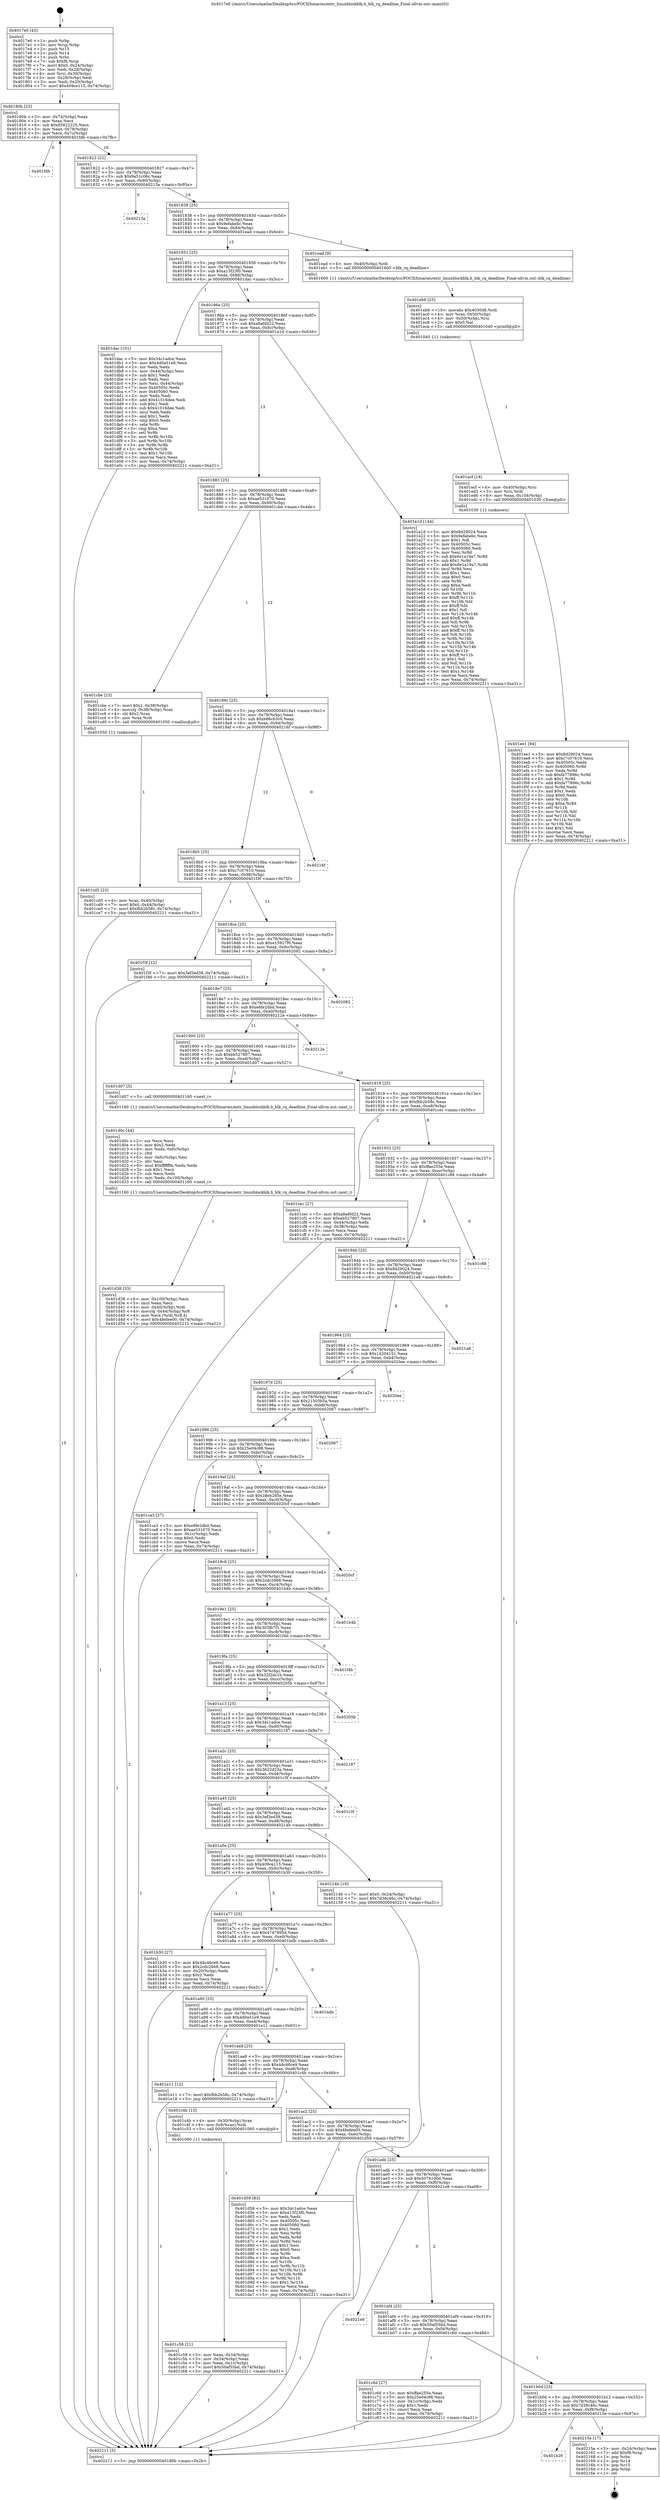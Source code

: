 digraph "0x4017e0" {
  label = "0x4017e0 (/mnt/c/Users/mathe/Desktop/tcc/POCII/binaries/extr_linuxblockblk.h_blk_rq_deadline_Final-ollvm.out::main(0))"
  labelloc = "t"
  node[shape=record]

  Entry [label="",width=0.3,height=0.3,shape=circle,fillcolor=black,style=filled]
  "0x40180b" [label="{
     0x40180b [23]\l
     | [instrs]\l
     &nbsp;&nbsp;0x40180b \<+3\>: mov -0x74(%rbp),%eax\l
     &nbsp;&nbsp;0x40180e \<+2\>: mov %eax,%ecx\l
     &nbsp;&nbsp;0x401810 \<+6\>: sub $0x85822225,%ecx\l
     &nbsp;&nbsp;0x401816 \<+3\>: mov %eax,-0x78(%rbp)\l
     &nbsp;&nbsp;0x401819 \<+3\>: mov %ecx,-0x7c(%rbp)\l
     &nbsp;&nbsp;0x40181c \<+6\>: je 0000000000401fdb \<main+0x7fb\>\l
  }"]
  "0x401fdb" [label="{
     0x401fdb\l
  }", style=dashed]
  "0x401822" [label="{
     0x401822 [22]\l
     | [instrs]\l
     &nbsp;&nbsp;0x401822 \<+5\>: jmp 0000000000401827 \<main+0x47\>\l
     &nbsp;&nbsp;0x401827 \<+3\>: mov -0x78(%rbp),%eax\l
     &nbsp;&nbsp;0x40182a \<+5\>: sub $0x9a51c06c,%eax\l
     &nbsp;&nbsp;0x40182f \<+3\>: mov %eax,-0x80(%rbp)\l
     &nbsp;&nbsp;0x401832 \<+6\>: je 000000000040213a \<main+0x95a\>\l
  }"]
  Exit [label="",width=0.3,height=0.3,shape=circle,fillcolor=black,style=filled,peripheries=2]
  "0x40213a" [label="{
     0x40213a\l
  }", style=dashed]
  "0x401838" [label="{
     0x401838 [25]\l
     | [instrs]\l
     &nbsp;&nbsp;0x401838 \<+5\>: jmp 000000000040183d \<main+0x5d\>\l
     &nbsp;&nbsp;0x40183d \<+3\>: mov -0x78(%rbp),%eax\l
     &nbsp;&nbsp;0x401840 \<+5\>: sub $0x9efabebc,%eax\l
     &nbsp;&nbsp;0x401845 \<+6\>: mov %eax,-0x84(%rbp)\l
     &nbsp;&nbsp;0x40184b \<+6\>: je 0000000000401ead \<main+0x6cd\>\l
  }"]
  "0x401b26" [label="{
     0x401b26\l
  }", style=dashed]
  "0x401ead" [label="{
     0x401ead [9]\l
     | [instrs]\l
     &nbsp;&nbsp;0x401ead \<+4\>: mov -0x40(%rbp),%rdi\l
     &nbsp;&nbsp;0x401eb1 \<+5\>: call 0000000000401600 \<blk_rq_deadline\>\l
     | [calls]\l
     &nbsp;&nbsp;0x401600 \{1\} (/mnt/c/Users/mathe/Desktop/tcc/POCII/binaries/extr_linuxblockblk.h_blk_rq_deadline_Final-ollvm.out::blk_rq_deadline)\l
  }"]
  "0x401851" [label="{
     0x401851 [25]\l
     | [instrs]\l
     &nbsp;&nbsp;0x401851 \<+5\>: jmp 0000000000401856 \<main+0x76\>\l
     &nbsp;&nbsp;0x401856 \<+3\>: mov -0x78(%rbp),%eax\l
     &nbsp;&nbsp;0x401859 \<+5\>: sub $0xa13f23f0,%eax\l
     &nbsp;&nbsp;0x40185e \<+6\>: mov %eax,-0x88(%rbp)\l
     &nbsp;&nbsp;0x401864 \<+6\>: je 0000000000401dac \<main+0x5cc\>\l
  }"]
  "0x40215e" [label="{
     0x40215e [17]\l
     | [instrs]\l
     &nbsp;&nbsp;0x40215e \<+3\>: mov -0x24(%rbp),%eax\l
     &nbsp;&nbsp;0x402161 \<+7\>: add $0xf8,%rsp\l
     &nbsp;&nbsp;0x402168 \<+1\>: pop %rbx\l
     &nbsp;&nbsp;0x402169 \<+2\>: pop %r14\l
     &nbsp;&nbsp;0x40216b \<+2\>: pop %r15\l
     &nbsp;&nbsp;0x40216d \<+1\>: pop %rbp\l
     &nbsp;&nbsp;0x40216e \<+1\>: ret\l
  }"]
  "0x401dac" [label="{
     0x401dac [101]\l
     | [instrs]\l
     &nbsp;&nbsp;0x401dac \<+5\>: mov $0x34c1adce,%eax\l
     &nbsp;&nbsp;0x401db1 \<+5\>: mov $0x4d0a51e9,%ecx\l
     &nbsp;&nbsp;0x401db6 \<+2\>: xor %edx,%edx\l
     &nbsp;&nbsp;0x401db8 \<+3\>: mov -0x44(%rbp),%esi\l
     &nbsp;&nbsp;0x401dbb \<+3\>: sub $0x1,%edx\l
     &nbsp;&nbsp;0x401dbe \<+2\>: sub %edx,%esi\l
     &nbsp;&nbsp;0x401dc0 \<+3\>: mov %esi,-0x44(%rbp)\l
     &nbsp;&nbsp;0x401dc3 \<+7\>: mov 0x40505c,%edx\l
     &nbsp;&nbsp;0x401dca \<+7\>: mov 0x405060,%esi\l
     &nbsp;&nbsp;0x401dd1 \<+2\>: mov %edx,%edi\l
     &nbsp;&nbsp;0x401dd3 \<+6\>: add $0x41016dee,%edi\l
     &nbsp;&nbsp;0x401dd9 \<+3\>: sub $0x1,%edi\l
     &nbsp;&nbsp;0x401ddc \<+6\>: sub $0x41016dee,%edi\l
     &nbsp;&nbsp;0x401de2 \<+3\>: imul %edi,%edx\l
     &nbsp;&nbsp;0x401de5 \<+3\>: and $0x1,%edx\l
     &nbsp;&nbsp;0x401de8 \<+3\>: cmp $0x0,%edx\l
     &nbsp;&nbsp;0x401deb \<+4\>: sete %r8b\l
     &nbsp;&nbsp;0x401def \<+3\>: cmp $0xa,%esi\l
     &nbsp;&nbsp;0x401df2 \<+4\>: setl %r9b\l
     &nbsp;&nbsp;0x401df6 \<+3\>: mov %r8b,%r10b\l
     &nbsp;&nbsp;0x401df9 \<+3\>: and %r9b,%r10b\l
     &nbsp;&nbsp;0x401dfc \<+3\>: xor %r9b,%r8b\l
     &nbsp;&nbsp;0x401dff \<+3\>: or %r8b,%r10b\l
     &nbsp;&nbsp;0x401e02 \<+4\>: test $0x1,%r10b\l
     &nbsp;&nbsp;0x401e06 \<+3\>: cmovne %ecx,%eax\l
     &nbsp;&nbsp;0x401e09 \<+3\>: mov %eax,-0x74(%rbp)\l
     &nbsp;&nbsp;0x401e0c \<+5\>: jmp 0000000000402211 \<main+0xa31\>\l
  }"]
  "0x40186a" [label="{
     0x40186a [25]\l
     | [instrs]\l
     &nbsp;&nbsp;0x40186a \<+5\>: jmp 000000000040186f \<main+0x8f\>\l
     &nbsp;&nbsp;0x40186f \<+3\>: mov -0x78(%rbp),%eax\l
     &nbsp;&nbsp;0x401872 \<+5\>: sub $0xa8a6fd22,%eax\l
     &nbsp;&nbsp;0x401877 \<+6\>: mov %eax,-0x8c(%rbp)\l
     &nbsp;&nbsp;0x40187d \<+6\>: je 0000000000401e1d \<main+0x63d\>\l
  }"]
  "0x401ee1" [label="{
     0x401ee1 [94]\l
     | [instrs]\l
     &nbsp;&nbsp;0x401ee1 \<+5\>: mov $0x8d29024,%eax\l
     &nbsp;&nbsp;0x401ee6 \<+5\>: mov $0xc7c07610,%ecx\l
     &nbsp;&nbsp;0x401eeb \<+7\>: mov 0x40505c,%edx\l
     &nbsp;&nbsp;0x401ef2 \<+8\>: mov 0x405060,%r8d\l
     &nbsp;&nbsp;0x401efa \<+3\>: mov %edx,%r9d\l
     &nbsp;&nbsp;0x401efd \<+7\>: sub $0xfa77896c,%r9d\l
     &nbsp;&nbsp;0x401f04 \<+4\>: sub $0x1,%r9d\l
     &nbsp;&nbsp;0x401f08 \<+7\>: add $0xfa77896c,%r9d\l
     &nbsp;&nbsp;0x401f0f \<+4\>: imul %r9d,%edx\l
     &nbsp;&nbsp;0x401f13 \<+3\>: and $0x1,%edx\l
     &nbsp;&nbsp;0x401f16 \<+3\>: cmp $0x0,%edx\l
     &nbsp;&nbsp;0x401f19 \<+4\>: sete %r10b\l
     &nbsp;&nbsp;0x401f1d \<+4\>: cmp $0xa,%r8d\l
     &nbsp;&nbsp;0x401f21 \<+4\>: setl %r11b\l
     &nbsp;&nbsp;0x401f25 \<+3\>: mov %r10b,%bl\l
     &nbsp;&nbsp;0x401f28 \<+3\>: and %r11b,%bl\l
     &nbsp;&nbsp;0x401f2b \<+3\>: xor %r11b,%r10b\l
     &nbsp;&nbsp;0x401f2e \<+3\>: or %r10b,%bl\l
     &nbsp;&nbsp;0x401f31 \<+3\>: test $0x1,%bl\l
     &nbsp;&nbsp;0x401f34 \<+3\>: cmovne %ecx,%eax\l
     &nbsp;&nbsp;0x401f37 \<+3\>: mov %eax,-0x74(%rbp)\l
     &nbsp;&nbsp;0x401f3a \<+5\>: jmp 0000000000402211 \<main+0xa31\>\l
  }"]
  "0x401e1d" [label="{
     0x401e1d [144]\l
     | [instrs]\l
     &nbsp;&nbsp;0x401e1d \<+5\>: mov $0x8d29024,%eax\l
     &nbsp;&nbsp;0x401e22 \<+5\>: mov $0x9efabebc,%ecx\l
     &nbsp;&nbsp;0x401e27 \<+2\>: mov $0x1,%dl\l
     &nbsp;&nbsp;0x401e29 \<+7\>: mov 0x40505c,%esi\l
     &nbsp;&nbsp;0x401e30 \<+7\>: mov 0x405060,%edi\l
     &nbsp;&nbsp;0x401e37 \<+3\>: mov %esi,%r8d\l
     &nbsp;&nbsp;0x401e3a \<+7\>: sub $0x6e1a19a7,%r8d\l
     &nbsp;&nbsp;0x401e41 \<+4\>: sub $0x1,%r8d\l
     &nbsp;&nbsp;0x401e45 \<+7\>: add $0x6e1a19a7,%r8d\l
     &nbsp;&nbsp;0x401e4c \<+4\>: imul %r8d,%esi\l
     &nbsp;&nbsp;0x401e50 \<+3\>: and $0x1,%esi\l
     &nbsp;&nbsp;0x401e53 \<+3\>: cmp $0x0,%esi\l
     &nbsp;&nbsp;0x401e56 \<+4\>: sete %r9b\l
     &nbsp;&nbsp;0x401e5a \<+3\>: cmp $0xa,%edi\l
     &nbsp;&nbsp;0x401e5d \<+4\>: setl %r10b\l
     &nbsp;&nbsp;0x401e61 \<+3\>: mov %r9b,%r11b\l
     &nbsp;&nbsp;0x401e64 \<+4\>: xor $0xff,%r11b\l
     &nbsp;&nbsp;0x401e68 \<+3\>: mov %r10b,%bl\l
     &nbsp;&nbsp;0x401e6b \<+3\>: xor $0xff,%bl\l
     &nbsp;&nbsp;0x401e6e \<+3\>: xor $0x1,%dl\l
     &nbsp;&nbsp;0x401e71 \<+3\>: mov %r11b,%r14b\l
     &nbsp;&nbsp;0x401e74 \<+4\>: and $0xff,%r14b\l
     &nbsp;&nbsp;0x401e78 \<+3\>: and %dl,%r9b\l
     &nbsp;&nbsp;0x401e7b \<+3\>: mov %bl,%r15b\l
     &nbsp;&nbsp;0x401e7e \<+4\>: and $0xff,%r15b\l
     &nbsp;&nbsp;0x401e82 \<+3\>: and %dl,%r10b\l
     &nbsp;&nbsp;0x401e85 \<+3\>: or %r9b,%r14b\l
     &nbsp;&nbsp;0x401e88 \<+3\>: or %r10b,%r15b\l
     &nbsp;&nbsp;0x401e8b \<+3\>: xor %r15b,%r14b\l
     &nbsp;&nbsp;0x401e8e \<+3\>: or %bl,%r11b\l
     &nbsp;&nbsp;0x401e91 \<+4\>: xor $0xff,%r11b\l
     &nbsp;&nbsp;0x401e95 \<+3\>: or $0x1,%dl\l
     &nbsp;&nbsp;0x401e98 \<+3\>: and %dl,%r11b\l
     &nbsp;&nbsp;0x401e9b \<+3\>: or %r11b,%r14b\l
     &nbsp;&nbsp;0x401e9e \<+4\>: test $0x1,%r14b\l
     &nbsp;&nbsp;0x401ea2 \<+3\>: cmovne %ecx,%eax\l
     &nbsp;&nbsp;0x401ea5 \<+3\>: mov %eax,-0x74(%rbp)\l
     &nbsp;&nbsp;0x401ea8 \<+5\>: jmp 0000000000402211 \<main+0xa31\>\l
  }"]
  "0x401883" [label="{
     0x401883 [25]\l
     | [instrs]\l
     &nbsp;&nbsp;0x401883 \<+5\>: jmp 0000000000401888 \<main+0xa8\>\l
     &nbsp;&nbsp;0x401888 \<+3\>: mov -0x78(%rbp),%eax\l
     &nbsp;&nbsp;0x40188b \<+5\>: sub $0xae531670,%eax\l
     &nbsp;&nbsp;0x401890 \<+6\>: mov %eax,-0x90(%rbp)\l
     &nbsp;&nbsp;0x401896 \<+6\>: je 0000000000401cbe \<main+0x4de\>\l
  }"]
  "0x401ecf" [label="{
     0x401ecf [18]\l
     | [instrs]\l
     &nbsp;&nbsp;0x401ecf \<+4\>: mov -0x40(%rbp),%rsi\l
     &nbsp;&nbsp;0x401ed3 \<+3\>: mov %rsi,%rdi\l
     &nbsp;&nbsp;0x401ed6 \<+6\>: mov %eax,-0x104(%rbp)\l
     &nbsp;&nbsp;0x401edc \<+5\>: call 0000000000401030 \<free@plt\>\l
     | [calls]\l
     &nbsp;&nbsp;0x401030 \{1\} (unknown)\l
  }"]
  "0x401cbe" [label="{
     0x401cbe [23]\l
     | [instrs]\l
     &nbsp;&nbsp;0x401cbe \<+7\>: movl $0x1,-0x38(%rbp)\l
     &nbsp;&nbsp;0x401cc5 \<+4\>: movslq -0x38(%rbp),%rax\l
     &nbsp;&nbsp;0x401cc9 \<+4\>: shl $0x2,%rax\l
     &nbsp;&nbsp;0x401ccd \<+3\>: mov %rax,%rdi\l
     &nbsp;&nbsp;0x401cd0 \<+5\>: call 0000000000401050 \<malloc@plt\>\l
     | [calls]\l
     &nbsp;&nbsp;0x401050 \{1\} (unknown)\l
  }"]
  "0x40189c" [label="{
     0x40189c [25]\l
     | [instrs]\l
     &nbsp;&nbsp;0x40189c \<+5\>: jmp 00000000004018a1 \<main+0xc1\>\l
     &nbsp;&nbsp;0x4018a1 \<+3\>: mov -0x78(%rbp),%eax\l
     &nbsp;&nbsp;0x4018a4 \<+5\>: sub $0xb86cb3c0,%eax\l
     &nbsp;&nbsp;0x4018a9 \<+6\>: mov %eax,-0x94(%rbp)\l
     &nbsp;&nbsp;0x4018af \<+6\>: je 000000000040216f \<main+0x98f\>\l
  }"]
  "0x401eb6" [label="{
     0x401eb6 [25]\l
     | [instrs]\l
     &nbsp;&nbsp;0x401eb6 \<+10\>: movabs $0x4030d6,%rdi\l
     &nbsp;&nbsp;0x401ec0 \<+4\>: mov %rax,-0x50(%rbp)\l
     &nbsp;&nbsp;0x401ec4 \<+4\>: mov -0x50(%rbp),%rsi\l
     &nbsp;&nbsp;0x401ec8 \<+2\>: mov $0x0,%al\l
     &nbsp;&nbsp;0x401eca \<+5\>: call 0000000000401040 \<printf@plt\>\l
     | [calls]\l
     &nbsp;&nbsp;0x401040 \{1\} (unknown)\l
  }"]
  "0x40216f" [label="{
     0x40216f\l
  }", style=dashed]
  "0x4018b5" [label="{
     0x4018b5 [25]\l
     | [instrs]\l
     &nbsp;&nbsp;0x4018b5 \<+5\>: jmp 00000000004018ba \<main+0xda\>\l
     &nbsp;&nbsp;0x4018ba \<+3\>: mov -0x78(%rbp),%eax\l
     &nbsp;&nbsp;0x4018bd \<+5\>: sub $0xc7c07610,%eax\l
     &nbsp;&nbsp;0x4018c2 \<+6\>: mov %eax,-0x98(%rbp)\l
     &nbsp;&nbsp;0x4018c8 \<+6\>: je 0000000000401f3f \<main+0x75f\>\l
  }"]
  "0x401d38" [label="{
     0x401d38 [33]\l
     | [instrs]\l
     &nbsp;&nbsp;0x401d38 \<+6\>: mov -0x100(%rbp),%ecx\l
     &nbsp;&nbsp;0x401d3e \<+3\>: imul %eax,%ecx\l
     &nbsp;&nbsp;0x401d41 \<+4\>: mov -0x40(%rbp),%rdi\l
     &nbsp;&nbsp;0x401d45 \<+4\>: movslq -0x44(%rbp),%r8\l
     &nbsp;&nbsp;0x401d49 \<+4\>: mov %ecx,(%rdi,%r8,4)\l
     &nbsp;&nbsp;0x401d4d \<+7\>: movl $0x4fedee00,-0x74(%rbp)\l
     &nbsp;&nbsp;0x401d54 \<+5\>: jmp 0000000000402211 \<main+0xa31\>\l
  }"]
  "0x401f3f" [label="{
     0x401f3f [12]\l
     | [instrs]\l
     &nbsp;&nbsp;0x401f3f \<+7\>: movl $0x3ef3ed38,-0x74(%rbp)\l
     &nbsp;&nbsp;0x401f46 \<+5\>: jmp 0000000000402211 \<main+0xa31\>\l
  }"]
  "0x4018ce" [label="{
     0x4018ce [25]\l
     | [instrs]\l
     &nbsp;&nbsp;0x4018ce \<+5\>: jmp 00000000004018d3 \<main+0xf3\>\l
     &nbsp;&nbsp;0x4018d3 \<+3\>: mov -0x78(%rbp),%eax\l
     &nbsp;&nbsp;0x4018d6 \<+5\>: sub $0xe15927f0,%eax\l
     &nbsp;&nbsp;0x4018db \<+6\>: mov %eax,-0x9c(%rbp)\l
     &nbsp;&nbsp;0x4018e1 \<+6\>: je 0000000000402082 \<main+0x8a2\>\l
  }"]
  "0x401d0c" [label="{
     0x401d0c [44]\l
     | [instrs]\l
     &nbsp;&nbsp;0x401d0c \<+2\>: xor %ecx,%ecx\l
     &nbsp;&nbsp;0x401d0e \<+5\>: mov $0x2,%edx\l
     &nbsp;&nbsp;0x401d13 \<+6\>: mov %edx,-0xfc(%rbp)\l
     &nbsp;&nbsp;0x401d19 \<+1\>: cltd\l
     &nbsp;&nbsp;0x401d1a \<+6\>: mov -0xfc(%rbp),%esi\l
     &nbsp;&nbsp;0x401d20 \<+2\>: idiv %esi\l
     &nbsp;&nbsp;0x401d22 \<+6\>: imul $0xfffffffe,%edx,%edx\l
     &nbsp;&nbsp;0x401d28 \<+3\>: sub $0x1,%ecx\l
     &nbsp;&nbsp;0x401d2b \<+2\>: sub %ecx,%edx\l
     &nbsp;&nbsp;0x401d2d \<+6\>: mov %edx,-0x100(%rbp)\l
     &nbsp;&nbsp;0x401d33 \<+5\>: call 0000000000401160 \<next_i\>\l
     | [calls]\l
     &nbsp;&nbsp;0x401160 \{1\} (/mnt/c/Users/mathe/Desktop/tcc/POCII/binaries/extr_linuxblockblk.h_blk_rq_deadline_Final-ollvm.out::next_i)\l
  }"]
  "0x402082" [label="{
     0x402082\l
  }", style=dashed]
  "0x4018e7" [label="{
     0x4018e7 [25]\l
     | [instrs]\l
     &nbsp;&nbsp;0x4018e7 \<+5\>: jmp 00000000004018ec \<main+0x10c\>\l
     &nbsp;&nbsp;0x4018ec \<+3\>: mov -0x78(%rbp),%eax\l
     &nbsp;&nbsp;0x4018ef \<+5\>: sub $0xe8fe2dbd,%eax\l
     &nbsp;&nbsp;0x4018f4 \<+6\>: mov %eax,-0xa0(%rbp)\l
     &nbsp;&nbsp;0x4018fa \<+6\>: je 000000000040212e \<main+0x94e\>\l
  }"]
  "0x401cd5" [label="{
     0x401cd5 [23]\l
     | [instrs]\l
     &nbsp;&nbsp;0x401cd5 \<+4\>: mov %rax,-0x40(%rbp)\l
     &nbsp;&nbsp;0x401cd9 \<+7\>: movl $0x0,-0x44(%rbp)\l
     &nbsp;&nbsp;0x401ce0 \<+7\>: movl $0xfbb2b58c,-0x74(%rbp)\l
     &nbsp;&nbsp;0x401ce7 \<+5\>: jmp 0000000000402211 \<main+0xa31\>\l
  }"]
  "0x40212e" [label="{
     0x40212e\l
  }", style=dashed]
  "0x401900" [label="{
     0x401900 [25]\l
     | [instrs]\l
     &nbsp;&nbsp;0x401900 \<+5\>: jmp 0000000000401905 \<main+0x125\>\l
     &nbsp;&nbsp;0x401905 \<+3\>: mov -0x78(%rbp),%eax\l
     &nbsp;&nbsp;0x401908 \<+5\>: sub $0xeb527807,%eax\l
     &nbsp;&nbsp;0x40190d \<+6\>: mov %eax,-0xa4(%rbp)\l
     &nbsp;&nbsp;0x401913 \<+6\>: je 0000000000401d07 \<main+0x527\>\l
  }"]
  "0x401b0d" [label="{
     0x401b0d [25]\l
     | [instrs]\l
     &nbsp;&nbsp;0x401b0d \<+5\>: jmp 0000000000401b12 \<main+0x332\>\l
     &nbsp;&nbsp;0x401b12 \<+3\>: mov -0x78(%rbp),%eax\l
     &nbsp;&nbsp;0x401b15 \<+5\>: sub $0x7d38c46c,%eax\l
     &nbsp;&nbsp;0x401b1a \<+6\>: mov %eax,-0xf8(%rbp)\l
     &nbsp;&nbsp;0x401b20 \<+6\>: je 000000000040215e \<main+0x97e\>\l
  }"]
  "0x401d07" [label="{
     0x401d07 [5]\l
     | [instrs]\l
     &nbsp;&nbsp;0x401d07 \<+5\>: call 0000000000401160 \<next_i\>\l
     | [calls]\l
     &nbsp;&nbsp;0x401160 \{1\} (/mnt/c/Users/mathe/Desktop/tcc/POCII/binaries/extr_linuxblockblk.h_blk_rq_deadline_Final-ollvm.out::next_i)\l
  }"]
  "0x401919" [label="{
     0x401919 [25]\l
     | [instrs]\l
     &nbsp;&nbsp;0x401919 \<+5\>: jmp 000000000040191e \<main+0x13e\>\l
     &nbsp;&nbsp;0x40191e \<+3\>: mov -0x78(%rbp),%eax\l
     &nbsp;&nbsp;0x401921 \<+5\>: sub $0xfbb2b58c,%eax\l
     &nbsp;&nbsp;0x401926 \<+6\>: mov %eax,-0xa8(%rbp)\l
     &nbsp;&nbsp;0x40192c \<+6\>: je 0000000000401cec \<main+0x50c\>\l
  }"]
  "0x401c6d" [label="{
     0x401c6d [27]\l
     | [instrs]\l
     &nbsp;&nbsp;0x401c6d \<+5\>: mov $0xffae255e,%eax\l
     &nbsp;&nbsp;0x401c72 \<+5\>: mov $0x25e04c98,%ecx\l
     &nbsp;&nbsp;0x401c77 \<+3\>: mov -0x1c(%rbp),%edx\l
     &nbsp;&nbsp;0x401c7a \<+3\>: cmp $0x1,%edx\l
     &nbsp;&nbsp;0x401c7d \<+3\>: cmovl %ecx,%eax\l
     &nbsp;&nbsp;0x401c80 \<+3\>: mov %eax,-0x74(%rbp)\l
     &nbsp;&nbsp;0x401c83 \<+5\>: jmp 0000000000402211 \<main+0xa31\>\l
  }"]
  "0x401cec" [label="{
     0x401cec [27]\l
     | [instrs]\l
     &nbsp;&nbsp;0x401cec \<+5\>: mov $0xa8a6fd22,%eax\l
     &nbsp;&nbsp;0x401cf1 \<+5\>: mov $0xeb527807,%ecx\l
     &nbsp;&nbsp;0x401cf6 \<+3\>: mov -0x44(%rbp),%edx\l
     &nbsp;&nbsp;0x401cf9 \<+3\>: cmp -0x38(%rbp),%edx\l
     &nbsp;&nbsp;0x401cfc \<+3\>: cmovl %ecx,%eax\l
     &nbsp;&nbsp;0x401cff \<+3\>: mov %eax,-0x74(%rbp)\l
     &nbsp;&nbsp;0x401d02 \<+5\>: jmp 0000000000402211 \<main+0xa31\>\l
  }"]
  "0x401932" [label="{
     0x401932 [25]\l
     | [instrs]\l
     &nbsp;&nbsp;0x401932 \<+5\>: jmp 0000000000401937 \<main+0x157\>\l
     &nbsp;&nbsp;0x401937 \<+3\>: mov -0x78(%rbp),%eax\l
     &nbsp;&nbsp;0x40193a \<+5\>: sub $0xffae255e,%eax\l
     &nbsp;&nbsp;0x40193f \<+6\>: mov %eax,-0xac(%rbp)\l
     &nbsp;&nbsp;0x401945 \<+6\>: je 0000000000401c88 \<main+0x4a8\>\l
  }"]
  "0x401af4" [label="{
     0x401af4 [25]\l
     | [instrs]\l
     &nbsp;&nbsp;0x401af4 \<+5\>: jmp 0000000000401af9 \<main+0x319\>\l
     &nbsp;&nbsp;0x401af9 \<+3\>: mov -0x78(%rbp),%eax\l
     &nbsp;&nbsp;0x401afc \<+5\>: sub $0x50af55bd,%eax\l
     &nbsp;&nbsp;0x401b01 \<+6\>: mov %eax,-0xf4(%rbp)\l
     &nbsp;&nbsp;0x401b07 \<+6\>: je 0000000000401c6d \<main+0x48d\>\l
  }"]
  "0x401c88" [label="{
     0x401c88\l
  }", style=dashed]
  "0x40194b" [label="{
     0x40194b [25]\l
     | [instrs]\l
     &nbsp;&nbsp;0x40194b \<+5\>: jmp 0000000000401950 \<main+0x170\>\l
     &nbsp;&nbsp;0x401950 \<+3\>: mov -0x78(%rbp),%eax\l
     &nbsp;&nbsp;0x401953 \<+5\>: sub $0x8d29024,%eax\l
     &nbsp;&nbsp;0x401958 \<+6\>: mov %eax,-0xb0(%rbp)\l
     &nbsp;&nbsp;0x40195e \<+6\>: je 00000000004021a8 \<main+0x9c8\>\l
  }"]
  "0x4021e8" [label="{
     0x4021e8\l
  }", style=dashed]
  "0x4021a8" [label="{
     0x4021a8\l
  }", style=dashed]
  "0x401964" [label="{
     0x401964 [25]\l
     | [instrs]\l
     &nbsp;&nbsp;0x401964 \<+5\>: jmp 0000000000401969 \<main+0x189\>\l
     &nbsp;&nbsp;0x401969 \<+3\>: mov -0x78(%rbp),%eax\l
     &nbsp;&nbsp;0x40196c \<+5\>: sub $0x14204151,%eax\l
     &nbsp;&nbsp;0x401971 \<+6\>: mov %eax,-0xb4(%rbp)\l
     &nbsp;&nbsp;0x401977 \<+6\>: je 00000000004020ee \<main+0x90e\>\l
  }"]
  "0x401adb" [label="{
     0x401adb [25]\l
     | [instrs]\l
     &nbsp;&nbsp;0x401adb \<+5\>: jmp 0000000000401ae0 \<main+0x300\>\l
     &nbsp;&nbsp;0x401ae0 \<+3\>: mov -0x78(%rbp),%eax\l
     &nbsp;&nbsp;0x401ae3 \<+5\>: sub $0x5076100d,%eax\l
     &nbsp;&nbsp;0x401ae8 \<+6\>: mov %eax,-0xf0(%rbp)\l
     &nbsp;&nbsp;0x401aee \<+6\>: je 00000000004021e8 \<main+0xa08\>\l
  }"]
  "0x4020ee" [label="{
     0x4020ee\l
  }", style=dashed]
  "0x40197d" [label="{
     0x40197d [25]\l
     | [instrs]\l
     &nbsp;&nbsp;0x40197d \<+5\>: jmp 0000000000401982 \<main+0x1a2\>\l
     &nbsp;&nbsp;0x401982 \<+3\>: mov -0x78(%rbp),%eax\l
     &nbsp;&nbsp;0x401985 \<+5\>: sub $0x21503b5a,%eax\l
     &nbsp;&nbsp;0x40198a \<+6\>: mov %eax,-0xb8(%rbp)\l
     &nbsp;&nbsp;0x401990 \<+6\>: je 0000000000402067 \<main+0x887\>\l
  }"]
  "0x401d59" [label="{
     0x401d59 [83]\l
     | [instrs]\l
     &nbsp;&nbsp;0x401d59 \<+5\>: mov $0x34c1adce,%eax\l
     &nbsp;&nbsp;0x401d5e \<+5\>: mov $0xa13f23f0,%ecx\l
     &nbsp;&nbsp;0x401d63 \<+2\>: xor %edx,%edx\l
     &nbsp;&nbsp;0x401d65 \<+7\>: mov 0x40505c,%esi\l
     &nbsp;&nbsp;0x401d6c \<+7\>: mov 0x405060,%edi\l
     &nbsp;&nbsp;0x401d73 \<+3\>: sub $0x1,%edx\l
     &nbsp;&nbsp;0x401d76 \<+3\>: mov %esi,%r8d\l
     &nbsp;&nbsp;0x401d79 \<+3\>: add %edx,%r8d\l
     &nbsp;&nbsp;0x401d7c \<+4\>: imul %r8d,%esi\l
     &nbsp;&nbsp;0x401d80 \<+3\>: and $0x1,%esi\l
     &nbsp;&nbsp;0x401d83 \<+3\>: cmp $0x0,%esi\l
     &nbsp;&nbsp;0x401d86 \<+4\>: sete %r9b\l
     &nbsp;&nbsp;0x401d8a \<+3\>: cmp $0xa,%edi\l
     &nbsp;&nbsp;0x401d8d \<+4\>: setl %r10b\l
     &nbsp;&nbsp;0x401d91 \<+3\>: mov %r9b,%r11b\l
     &nbsp;&nbsp;0x401d94 \<+3\>: and %r10b,%r11b\l
     &nbsp;&nbsp;0x401d97 \<+3\>: xor %r10b,%r9b\l
     &nbsp;&nbsp;0x401d9a \<+3\>: or %r9b,%r11b\l
     &nbsp;&nbsp;0x401d9d \<+4\>: test $0x1,%r11b\l
     &nbsp;&nbsp;0x401da1 \<+3\>: cmovne %ecx,%eax\l
     &nbsp;&nbsp;0x401da4 \<+3\>: mov %eax,-0x74(%rbp)\l
     &nbsp;&nbsp;0x401da7 \<+5\>: jmp 0000000000402211 \<main+0xa31\>\l
  }"]
  "0x402067" [label="{
     0x402067\l
  }", style=dashed]
  "0x401996" [label="{
     0x401996 [25]\l
     | [instrs]\l
     &nbsp;&nbsp;0x401996 \<+5\>: jmp 000000000040199b \<main+0x1bb\>\l
     &nbsp;&nbsp;0x40199b \<+3\>: mov -0x78(%rbp),%eax\l
     &nbsp;&nbsp;0x40199e \<+5\>: sub $0x25e04c98,%eax\l
     &nbsp;&nbsp;0x4019a3 \<+6\>: mov %eax,-0xbc(%rbp)\l
     &nbsp;&nbsp;0x4019a9 \<+6\>: je 0000000000401ca3 \<main+0x4c3\>\l
  }"]
  "0x401c58" [label="{
     0x401c58 [21]\l
     | [instrs]\l
     &nbsp;&nbsp;0x401c58 \<+3\>: mov %eax,-0x34(%rbp)\l
     &nbsp;&nbsp;0x401c5b \<+3\>: mov -0x34(%rbp),%eax\l
     &nbsp;&nbsp;0x401c5e \<+3\>: mov %eax,-0x1c(%rbp)\l
     &nbsp;&nbsp;0x401c61 \<+7\>: movl $0x50af55bd,-0x74(%rbp)\l
     &nbsp;&nbsp;0x401c68 \<+5\>: jmp 0000000000402211 \<main+0xa31\>\l
  }"]
  "0x401ca3" [label="{
     0x401ca3 [27]\l
     | [instrs]\l
     &nbsp;&nbsp;0x401ca3 \<+5\>: mov $0xe8fe2dbd,%eax\l
     &nbsp;&nbsp;0x401ca8 \<+5\>: mov $0xae531670,%ecx\l
     &nbsp;&nbsp;0x401cad \<+3\>: mov -0x1c(%rbp),%edx\l
     &nbsp;&nbsp;0x401cb0 \<+3\>: cmp $0x0,%edx\l
     &nbsp;&nbsp;0x401cb3 \<+3\>: cmove %ecx,%eax\l
     &nbsp;&nbsp;0x401cb6 \<+3\>: mov %eax,-0x74(%rbp)\l
     &nbsp;&nbsp;0x401cb9 \<+5\>: jmp 0000000000402211 \<main+0xa31\>\l
  }"]
  "0x4019af" [label="{
     0x4019af [25]\l
     | [instrs]\l
     &nbsp;&nbsp;0x4019af \<+5\>: jmp 00000000004019b4 \<main+0x1d4\>\l
     &nbsp;&nbsp;0x4019b4 \<+3\>: mov -0x78(%rbp),%eax\l
     &nbsp;&nbsp;0x4019b7 \<+5\>: sub $0x28eb285e,%eax\l
     &nbsp;&nbsp;0x4019bc \<+6\>: mov %eax,-0xc0(%rbp)\l
     &nbsp;&nbsp;0x4019c2 \<+6\>: je 00000000004020cf \<main+0x8ef\>\l
  }"]
  "0x401ac2" [label="{
     0x401ac2 [25]\l
     | [instrs]\l
     &nbsp;&nbsp;0x401ac2 \<+5\>: jmp 0000000000401ac7 \<main+0x2e7\>\l
     &nbsp;&nbsp;0x401ac7 \<+3\>: mov -0x78(%rbp),%eax\l
     &nbsp;&nbsp;0x401aca \<+5\>: sub $0x4fedee00,%eax\l
     &nbsp;&nbsp;0x401acf \<+6\>: mov %eax,-0xec(%rbp)\l
     &nbsp;&nbsp;0x401ad5 \<+6\>: je 0000000000401d59 \<main+0x579\>\l
  }"]
  "0x4020cf" [label="{
     0x4020cf\l
  }", style=dashed]
  "0x4019c8" [label="{
     0x4019c8 [25]\l
     | [instrs]\l
     &nbsp;&nbsp;0x4019c8 \<+5\>: jmp 00000000004019cd \<main+0x1ed\>\l
     &nbsp;&nbsp;0x4019cd \<+3\>: mov -0x78(%rbp),%eax\l
     &nbsp;&nbsp;0x4019d0 \<+5\>: sub $0x2cdc2668,%eax\l
     &nbsp;&nbsp;0x4019d5 \<+6\>: mov %eax,-0xc4(%rbp)\l
     &nbsp;&nbsp;0x4019db \<+6\>: je 0000000000401b4b \<main+0x36b\>\l
  }"]
  "0x401c4b" [label="{
     0x401c4b [13]\l
     | [instrs]\l
     &nbsp;&nbsp;0x401c4b \<+4\>: mov -0x30(%rbp),%rax\l
     &nbsp;&nbsp;0x401c4f \<+4\>: mov 0x8(%rax),%rdi\l
     &nbsp;&nbsp;0x401c53 \<+5\>: call 0000000000401060 \<atoi@plt\>\l
     | [calls]\l
     &nbsp;&nbsp;0x401060 \{1\} (unknown)\l
  }"]
  "0x401b4b" [label="{
     0x401b4b\l
  }", style=dashed]
  "0x4019e1" [label="{
     0x4019e1 [25]\l
     | [instrs]\l
     &nbsp;&nbsp;0x4019e1 \<+5\>: jmp 00000000004019e6 \<main+0x206\>\l
     &nbsp;&nbsp;0x4019e6 \<+3\>: mov -0x78(%rbp),%eax\l
     &nbsp;&nbsp;0x4019e9 \<+5\>: sub $0x303fb7f1,%eax\l
     &nbsp;&nbsp;0x4019ee \<+6\>: mov %eax,-0xc8(%rbp)\l
     &nbsp;&nbsp;0x4019f4 \<+6\>: je 0000000000401f4b \<main+0x76b\>\l
  }"]
  "0x401aa9" [label="{
     0x401aa9 [25]\l
     | [instrs]\l
     &nbsp;&nbsp;0x401aa9 \<+5\>: jmp 0000000000401aae \<main+0x2ce\>\l
     &nbsp;&nbsp;0x401aae \<+3\>: mov -0x78(%rbp),%eax\l
     &nbsp;&nbsp;0x401ab1 \<+5\>: sub $0x4dc46ce9,%eax\l
     &nbsp;&nbsp;0x401ab6 \<+6\>: mov %eax,-0xe8(%rbp)\l
     &nbsp;&nbsp;0x401abc \<+6\>: je 0000000000401c4b \<main+0x46b\>\l
  }"]
  "0x401f4b" [label="{
     0x401f4b\l
  }", style=dashed]
  "0x4019fa" [label="{
     0x4019fa [25]\l
     | [instrs]\l
     &nbsp;&nbsp;0x4019fa \<+5\>: jmp 00000000004019ff \<main+0x21f\>\l
     &nbsp;&nbsp;0x4019ff \<+3\>: mov -0x78(%rbp),%eax\l
     &nbsp;&nbsp;0x401a02 \<+5\>: sub $0x32f2dc1b,%eax\l
     &nbsp;&nbsp;0x401a07 \<+6\>: mov %eax,-0xcc(%rbp)\l
     &nbsp;&nbsp;0x401a0d \<+6\>: je 000000000040205b \<main+0x87b\>\l
  }"]
  "0x401e11" [label="{
     0x401e11 [12]\l
     | [instrs]\l
     &nbsp;&nbsp;0x401e11 \<+7\>: movl $0xfbb2b58c,-0x74(%rbp)\l
     &nbsp;&nbsp;0x401e18 \<+5\>: jmp 0000000000402211 \<main+0xa31\>\l
  }"]
  "0x40205b" [label="{
     0x40205b\l
  }", style=dashed]
  "0x401a13" [label="{
     0x401a13 [25]\l
     | [instrs]\l
     &nbsp;&nbsp;0x401a13 \<+5\>: jmp 0000000000401a18 \<main+0x238\>\l
     &nbsp;&nbsp;0x401a18 \<+3\>: mov -0x78(%rbp),%eax\l
     &nbsp;&nbsp;0x401a1b \<+5\>: sub $0x34c1adce,%eax\l
     &nbsp;&nbsp;0x401a20 \<+6\>: mov %eax,-0xd0(%rbp)\l
     &nbsp;&nbsp;0x401a26 \<+6\>: je 0000000000402187 \<main+0x9a7\>\l
  }"]
  "0x401a90" [label="{
     0x401a90 [25]\l
     | [instrs]\l
     &nbsp;&nbsp;0x401a90 \<+5\>: jmp 0000000000401a95 \<main+0x2b5\>\l
     &nbsp;&nbsp;0x401a95 \<+3\>: mov -0x78(%rbp),%eax\l
     &nbsp;&nbsp;0x401a98 \<+5\>: sub $0x4d0a51e9,%eax\l
     &nbsp;&nbsp;0x401a9d \<+6\>: mov %eax,-0xe4(%rbp)\l
     &nbsp;&nbsp;0x401aa3 \<+6\>: je 0000000000401e11 \<main+0x631\>\l
  }"]
  "0x402187" [label="{
     0x402187\l
  }", style=dashed]
  "0x401a2c" [label="{
     0x401a2c [25]\l
     | [instrs]\l
     &nbsp;&nbsp;0x401a2c \<+5\>: jmp 0000000000401a31 \<main+0x251\>\l
     &nbsp;&nbsp;0x401a31 \<+3\>: mov -0x78(%rbp),%eax\l
     &nbsp;&nbsp;0x401a34 \<+5\>: sub $0x3622d23a,%eax\l
     &nbsp;&nbsp;0x401a39 \<+6\>: mov %eax,-0xd4(%rbp)\l
     &nbsp;&nbsp;0x401a3f \<+6\>: je 0000000000401c3f \<main+0x45f\>\l
  }"]
  "0x401bdb" [label="{
     0x401bdb\l
  }", style=dashed]
  "0x401c3f" [label="{
     0x401c3f\l
  }", style=dashed]
  "0x401a45" [label="{
     0x401a45 [25]\l
     | [instrs]\l
     &nbsp;&nbsp;0x401a45 \<+5\>: jmp 0000000000401a4a \<main+0x26a\>\l
     &nbsp;&nbsp;0x401a4a \<+3\>: mov -0x78(%rbp),%eax\l
     &nbsp;&nbsp;0x401a4d \<+5\>: sub $0x3ef3ed38,%eax\l
     &nbsp;&nbsp;0x401a52 \<+6\>: mov %eax,-0xd8(%rbp)\l
     &nbsp;&nbsp;0x401a58 \<+6\>: je 000000000040214b \<main+0x96b\>\l
  }"]
  "0x4017e0" [label="{
     0x4017e0 [43]\l
     | [instrs]\l
     &nbsp;&nbsp;0x4017e0 \<+1\>: push %rbp\l
     &nbsp;&nbsp;0x4017e1 \<+3\>: mov %rsp,%rbp\l
     &nbsp;&nbsp;0x4017e4 \<+2\>: push %r15\l
     &nbsp;&nbsp;0x4017e6 \<+2\>: push %r14\l
     &nbsp;&nbsp;0x4017e8 \<+1\>: push %rbx\l
     &nbsp;&nbsp;0x4017e9 \<+7\>: sub $0xf8,%rsp\l
     &nbsp;&nbsp;0x4017f0 \<+7\>: movl $0x0,-0x24(%rbp)\l
     &nbsp;&nbsp;0x4017f7 \<+3\>: mov %edi,-0x28(%rbp)\l
     &nbsp;&nbsp;0x4017fa \<+4\>: mov %rsi,-0x30(%rbp)\l
     &nbsp;&nbsp;0x4017fe \<+3\>: mov -0x28(%rbp),%edi\l
     &nbsp;&nbsp;0x401801 \<+3\>: mov %edi,-0x20(%rbp)\l
     &nbsp;&nbsp;0x401804 \<+7\>: movl $0x409ce115,-0x74(%rbp)\l
  }"]
  "0x40214b" [label="{
     0x40214b [19]\l
     | [instrs]\l
     &nbsp;&nbsp;0x40214b \<+7\>: movl $0x0,-0x24(%rbp)\l
     &nbsp;&nbsp;0x402152 \<+7\>: movl $0x7d38c46c,-0x74(%rbp)\l
     &nbsp;&nbsp;0x402159 \<+5\>: jmp 0000000000402211 \<main+0xa31\>\l
  }"]
  "0x401a5e" [label="{
     0x401a5e [25]\l
     | [instrs]\l
     &nbsp;&nbsp;0x401a5e \<+5\>: jmp 0000000000401a63 \<main+0x283\>\l
     &nbsp;&nbsp;0x401a63 \<+3\>: mov -0x78(%rbp),%eax\l
     &nbsp;&nbsp;0x401a66 \<+5\>: sub $0x409ce115,%eax\l
     &nbsp;&nbsp;0x401a6b \<+6\>: mov %eax,-0xdc(%rbp)\l
     &nbsp;&nbsp;0x401a71 \<+6\>: je 0000000000401b30 \<main+0x350\>\l
  }"]
  "0x402211" [label="{
     0x402211 [5]\l
     | [instrs]\l
     &nbsp;&nbsp;0x402211 \<+5\>: jmp 000000000040180b \<main+0x2b\>\l
  }"]
  "0x401b30" [label="{
     0x401b30 [27]\l
     | [instrs]\l
     &nbsp;&nbsp;0x401b30 \<+5\>: mov $0x4dc46ce9,%eax\l
     &nbsp;&nbsp;0x401b35 \<+5\>: mov $0x2cdc2668,%ecx\l
     &nbsp;&nbsp;0x401b3a \<+3\>: mov -0x20(%rbp),%edx\l
     &nbsp;&nbsp;0x401b3d \<+3\>: cmp $0x2,%edx\l
     &nbsp;&nbsp;0x401b40 \<+3\>: cmovne %ecx,%eax\l
     &nbsp;&nbsp;0x401b43 \<+3\>: mov %eax,-0x74(%rbp)\l
     &nbsp;&nbsp;0x401b46 \<+5\>: jmp 0000000000402211 \<main+0xa31\>\l
  }"]
  "0x401a77" [label="{
     0x401a77 [25]\l
     | [instrs]\l
     &nbsp;&nbsp;0x401a77 \<+5\>: jmp 0000000000401a7c \<main+0x29c\>\l
     &nbsp;&nbsp;0x401a7c \<+3\>: mov -0x78(%rbp),%eax\l
     &nbsp;&nbsp;0x401a7f \<+5\>: sub $0x4747895d,%eax\l
     &nbsp;&nbsp;0x401a84 \<+6\>: mov %eax,-0xe0(%rbp)\l
     &nbsp;&nbsp;0x401a8a \<+6\>: je 0000000000401bdb \<main+0x3fb\>\l
  }"]
  Entry -> "0x4017e0" [label=" 1"]
  "0x40180b" -> "0x401fdb" [label=" 0"]
  "0x40180b" -> "0x401822" [label=" 16"]
  "0x40215e" -> Exit [label=" 1"]
  "0x401822" -> "0x40213a" [label=" 0"]
  "0x401822" -> "0x401838" [label=" 16"]
  "0x401b0d" -> "0x401b26" [label=" 0"]
  "0x401838" -> "0x401ead" [label=" 1"]
  "0x401838" -> "0x401851" [label=" 15"]
  "0x401b0d" -> "0x40215e" [label=" 1"]
  "0x401851" -> "0x401dac" [label=" 1"]
  "0x401851" -> "0x40186a" [label=" 14"]
  "0x40214b" -> "0x402211" [label=" 1"]
  "0x40186a" -> "0x401e1d" [label=" 1"]
  "0x40186a" -> "0x401883" [label=" 13"]
  "0x401f3f" -> "0x402211" [label=" 1"]
  "0x401883" -> "0x401cbe" [label=" 1"]
  "0x401883" -> "0x40189c" [label=" 12"]
  "0x401ee1" -> "0x402211" [label=" 1"]
  "0x40189c" -> "0x40216f" [label=" 0"]
  "0x40189c" -> "0x4018b5" [label=" 12"]
  "0x401ecf" -> "0x401ee1" [label=" 1"]
  "0x4018b5" -> "0x401f3f" [label=" 1"]
  "0x4018b5" -> "0x4018ce" [label=" 11"]
  "0x401eb6" -> "0x401ecf" [label=" 1"]
  "0x4018ce" -> "0x402082" [label=" 0"]
  "0x4018ce" -> "0x4018e7" [label=" 11"]
  "0x401ead" -> "0x401eb6" [label=" 1"]
  "0x4018e7" -> "0x40212e" [label=" 0"]
  "0x4018e7" -> "0x401900" [label=" 11"]
  "0x401e1d" -> "0x402211" [label=" 1"]
  "0x401900" -> "0x401d07" [label=" 1"]
  "0x401900" -> "0x401919" [label=" 10"]
  "0x401e11" -> "0x402211" [label=" 1"]
  "0x401919" -> "0x401cec" [label=" 2"]
  "0x401919" -> "0x401932" [label=" 8"]
  "0x401dac" -> "0x402211" [label=" 1"]
  "0x401932" -> "0x401c88" [label=" 0"]
  "0x401932" -> "0x40194b" [label=" 8"]
  "0x401d38" -> "0x402211" [label=" 1"]
  "0x40194b" -> "0x4021a8" [label=" 0"]
  "0x40194b" -> "0x401964" [label=" 8"]
  "0x401d0c" -> "0x401d38" [label=" 1"]
  "0x401964" -> "0x4020ee" [label=" 0"]
  "0x401964" -> "0x40197d" [label=" 8"]
  "0x401cec" -> "0x402211" [label=" 2"]
  "0x40197d" -> "0x402067" [label=" 0"]
  "0x40197d" -> "0x401996" [label=" 8"]
  "0x401cd5" -> "0x402211" [label=" 1"]
  "0x401996" -> "0x401ca3" [label=" 1"]
  "0x401996" -> "0x4019af" [label=" 7"]
  "0x401ca3" -> "0x402211" [label=" 1"]
  "0x4019af" -> "0x4020cf" [label=" 0"]
  "0x4019af" -> "0x4019c8" [label=" 7"]
  "0x401c6d" -> "0x402211" [label=" 1"]
  "0x4019c8" -> "0x401b4b" [label=" 0"]
  "0x4019c8" -> "0x4019e1" [label=" 7"]
  "0x401af4" -> "0x401b0d" [label=" 1"]
  "0x4019e1" -> "0x401f4b" [label=" 0"]
  "0x4019e1" -> "0x4019fa" [label=" 7"]
  "0x401d59" -> "0x402211" [label=" 1"]
  "0x4019fa" -> "0x40205b" [label=" 0"]
  "0x4019fa" -> "0x401a13" [label=" 7"]
  "0x401adb" -> "0x401af4" [label=" 2"]
  "0x401a13" -> "0x402187" [label=" 0"]
  "0x401a13" -> "0x401a2c" [label=" 7"]
  "0x401d07" -> "0x401d0c" [label=" 1"]
  "0x401a2c" -> "0x401c3f" [label=" 0"]
  "0x401a2c" -> "0x401a45" [label=" 7"]
  "0x401ac2" -> "0x401adb" [label=" 2"]
  "0x401a45" -> "0x40214b" [label=" 1"]
  "0x401a45" -> "0x401a5e" [label=" 6"]
  "0x401cbe" -> "0x401cd5" [label=" 1"]
  "0x401a5e" -> "0x401b30" [label=" 1"]
  "0x401a5e" -> "0x401a77" [label=" 5"]
  "0x401b30" -> "0x402211" [label=" 1"]
  "0x4017e0" -> "0x40180b" [label=" 1"]
  "0x402211" -> "0x40180b" [label=" 15"]
  "0x401ac2" -> "0x401d59" [label=" 1"]
  "0x401a77" -> "0x401bdb" [label=" 0"]
  "0x401a77" -> "0x401a90" [label=" 5"]
  "0x401adb" -> "0x4021e8" [label=" 0"]
  "0x401a90" -> "0x401e11" [label=" 1"]
  "0x401a90" -> "0x401aa9" [label=" 4"]
  "0x401af4" -> "0x401c6d" [label=" 1"]
  "0x401aa9" -> "0x401c4b" [label=" 1"]
  "0x401aa9" -> "0x401ac2" [label=" 3"]
  "0x401c4b" -> "0x401c58" [label=" 1"]
  "0x401c58" -> "0x402211" [label=" 1"]
}
